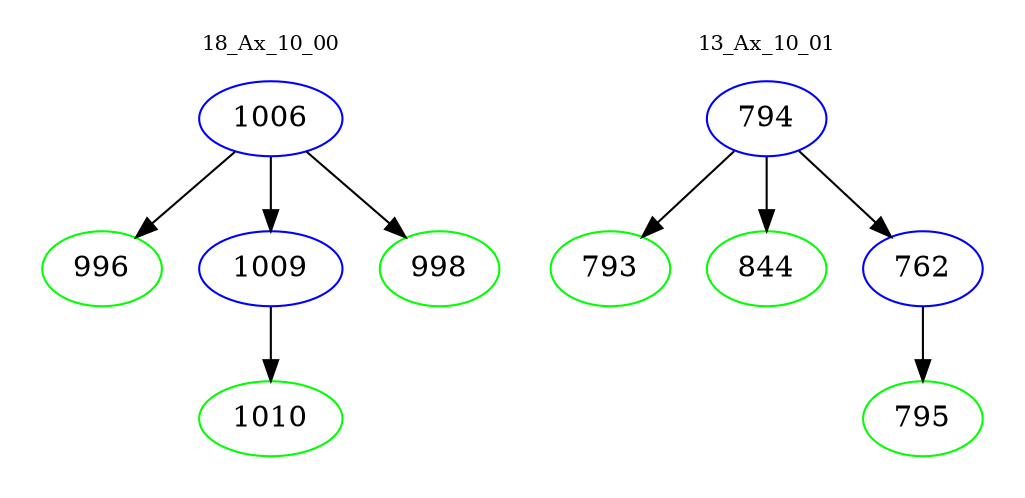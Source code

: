digraph{
subgraph cluster_0 {
color = white
label = "18_Ax_10_00";
fontsize=10;
T0_1006 [label="1006", color="blue"]
T0_1006 -> T0_996 [color="black"]
T0_996 [label="996", color="green"]
T0_1006 -> T0_1009 [color="black"]
T0_1009 [label="1009", color="blue"]
T0_1009 -> T0_1010 [color="black"]
T0_1010 [label="1010", color="green"]
T0_1006 -> T0_998 [color="black"]
T0_998 [label="998", color="green"]
}
subgraph cluster_1 {
color = white
label = "13_Ax_10_01";
fontsize=10;
T1_794 [label="794", color="blue"]
T1_794 -> T1_793 [color="black"]
T1_793 [label="793", color="green"]
T1_794 -> T1_844 [color="black"]
T1_844 [label="844", color="green"]
T1_794 -> T1_762 [color="black"]
T1_762 [label="762", color="blue"]
T1_762 -> T1_795 [color="black"]
T1_795 [label="795", color="green"]
}
}
